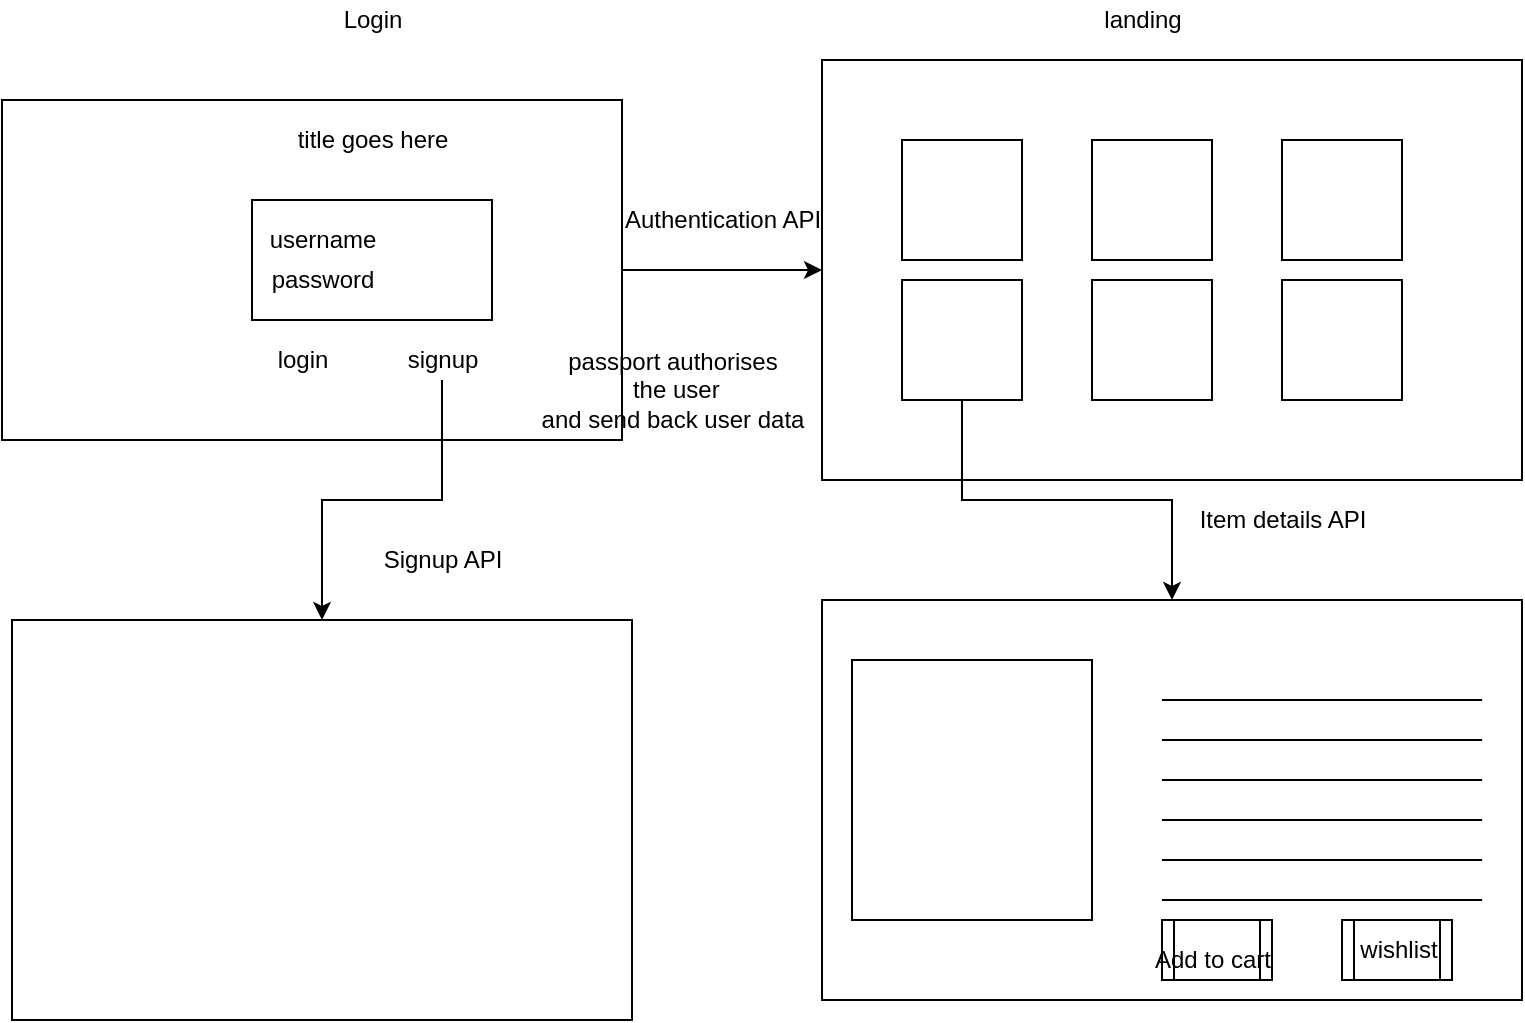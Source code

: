 <mxfile version="15.5.6" type="github">
  <diagram id="kA-MnSKEQPQ8b5lXUVRL" name="Page-1">
    <mxGraphModel dx="1113" dy="638" grid="1" gridSize="10" guides="1" tooltips="1" connect="1" arrows="1" fold="1" page="1" pageScale="1" pageWidth="827" pageHeight="1169" math="0" shadow="0">
      <root>
        <mxCell id="0" />
        <mxCell id="1" parent="0" />
        <mxCell id="e19jDO0Riip2a1KrDLP0-10" value="" style="edgeStyle=orthogonalEdgeStyle;rounded=0;orthogonalLoop=1;jettySize=auto;html=1;" edge="1" parent="1" source="e19jDO0Riip2a1KrDLP0-1" target="e19jDO0Riip2a1KrDLP0-9">
          <mxGeometry relative="1" as="geometry" />
        </mxCell>
        <mxCell id="e19jDO0Riip2a1KrDLP0-1" value="" style="rounded=0;whiteSpace=wrap;html=1;" vertex="1" parent="1">
          <mxGeometry x="20" y="80" width="310" height="170" as="geometry" />
        </mxCell>
        <mxCell id="e19jDO0Riip2a1KrDLP0-2" value="" style="rounded=0;whiteSpace=wrap;html=1;strokeColor=#000000;" vertex="1" parent="1">
          <mxGeometry x="145" y="130" width="120" height="60" as="geometry" />
        </mxCell>
        <mxCell id="e19jDO0Riip2a1KrDLP0-3" value="username" style="text;html=1;resizable=0;autosize=1;align=center;verticalAlign=middle;points=[];fillColor=none;strokeColor=none;rounded=0;" vertex="1" parent="1">
          <mxGeometry x="145" y="140" width="70" height="20" as="geometry" />
        </mxCell>
        <mxCell id="e19jDO0Riip2a1KrDLP0-4" value="passport authorises&lt;br&gt;&amp;nbsp;the user&lt;br&gt;and send back user data" style="text;html=1;resizable=0;autosize=1;align=center;verticalAlign=middle;points=[];fillColor=none;strokeColor=none;rounded=0;" vertex="1" parent="1">
          <mxGeometry x="280" y="200" width="150" height="50" as="geometry" />
        </mxCell>
        <mxCell id="e19jDO0Riip2a1KrDLP0-5" value="title goes here" style="text;html=1;resizable=0;autosize=1;align=center;verticalAlign=middle;points=[];fillColor=none;strokeColor=none;rounded=0;" vertex="1" parent="1">
          <mxGeometry x="160" y="90" width="90" height="20" as="geometry" />
        </mxCell>
        <mxCell id="e19jDO0Riip2a1KrDLP0-6" value="login" style="text;html=1;resizable=0;autosize=1;align=center;verticalAlign=middle;points=[];fillColor=none;strokeColor=none;rounded=0;" vertex="1" parent="1">
          <mxGeometry x="150" y="200" width="40" height="20" as="geometry" />
        </mxCell>
        <mxCell id="e19jDO0Riip2a1KrDLP0-20" value="" style="edgeStyle=orthogonalEdgeStyle;rounded=0;orthogonalLoop=1;jettySize=auto;html=1;" edge="1" parent="1" source="e19jDO0Riip2a1KrDLP0-7" target="e19jDO0Riip2a1KrDLP0-19">
          <mxGeometry relative="1" as="geometry" />
        </mxCell>
        <mxCell id="e19jDO0Riip2a1KrDLP0-7" value="signup" style="text;html=1;resizable=0;autosize=1;align=center;verticalAlign=middle;points=[];fillColor=none;strokeColor=none;rounded=0;" vertex="1" parent="1">
          <mxGeometry x="215" y="200" width="50" height="20" as="geometry" />
        </mxCell>
        <mxCell id="e19jDO0Riip2a1KrDLP0-8" value="password" style="text;html=1;resizable=0;autosize=1;align=center;verticalAlign=middle;points=[];fillColor=none;strokeColor=none;rounded=0;" vertex="1" parent="1">
          <mxGeometry x="145" y="160" width="70" height="20" as="geometry" />
        </mxCell>
        <mxCell id="e19jDO0Riip2a1KrDLP0-9" value="" style="rounded=0;whiteSpace=wrap;html=1;" vertex="1" parent="1">
          <mxGeometry x="430" y="60" width="350" height="210" as="geometry" />
        </mxCell>
        <mxCell id="e19jDO0Riip2a1KrDLP0-11" value="Login" style="text;html=1;resizable=0;autosize=1;align=center;verticalAlign=middle;points=[];fillColor=none;strokeColor=none;rounded=0;" vertex="1" parent="1">
          <mxGeometry x="185" y="30" width="40" height="20" as="geometry" />
        </mxCell>
        <mxCell id="e19jDO0Riip2a1KrDLP0-12" value="landing" style="text;html=1;resizable=0;autosize=1;align=center;verticalAlign=middle;points=[];fillColor=none;strokeColor=none;rounded=0;" vertex="1" parent="1">
          <mxGeometry x="565" y="30" width="50" height="20" as="geometry" />
        </mxCell>
        <mxCell id="e19jDO0Riip2a1KrDLP0-13" value="" style="rounded=0;whiteSpace=wrap;html=1;strokeColor=#000000;" vertex="1" parent="1">
          <mxGeometry x="470" y="100" width="60" height="60" as="geometry" />
        </mxCell>
        <mxCell id="e19jDO0Riip2a1KrDLP0-14" value="" style="rounded=0;whiteSpace=wrap;html=1;strokeColor=#000000;" vertex="1" parent="1">
          <mxGeometry x="565" y="170" width="60" height="60" as="geometry" />
        </mxCell>
        <mxCell id="e19jDO0Riip2a1KrDLP0-25" value="" style="edgeStyle=orthogonalEdgeStyle;rounded=0;orthogonalLoop=1;jettySize=auto;html=1;" edge="1" parent="1" source="e19jDO0Riip2a1KrDLP0-15" target="e19jDO0Riip2a1KrDLP0-24">
          <mxGeometry relative="1" as="geometry" />
        </mxCell>
        <mxCell id="e19jDO0Riip2a1KrDLP0-15" value="" style="rounded=0;whiteSpace=wrap;html=1;strokeColor=#000000;" vertex="1" parent="1">
          <mxGeometry x="470" y="170" width="60" height="60" as="geometry" />
        </mxCell>
        <mxCell id="e19jDO0Riip2a1KrDLP0-16" value="" style="rounded=0;whiteSpace=wrap;html=1;strokeColor=#000000;" vertex="1" parent="1">
          <mxGeometry x="660" y="100" width="60" height="60" as="geometry" />
        </mxCell>
        <mxCell id="e19jDO0Riip2a1KrDLP0-17" value="" style="rounded=0;whiteSpace=wrap;html=1;strokeColor=#000000;" vertex="1" parent="1">
          <mxGeometry x="565" y="100" width="60" height="60" as="geometry" />
        </mxCell>
        <mxCell id="e19jDO0Riip2a1KrDLP0-18" value="" style="rounded=0;whiteSpace=wrap;html=1;strokeColor=#000000;" vertex="1" parent="1">
          <mxGeometry x="660" y="170" width="60" height="60" as="geometry" />
        </mxCell>
        <mxCell id="e19jDO0Riip2a1KrDLP0-19" value="" style="whiteSpace=wrap;html=1;strokeColor=#000000;" vertex="1" parent="1">
          <mxGeometry x="25" y="340" width="310" height="200" as="geometry" />
        </mxCell>
        <mxCell id="e19jDO0Riip2a1KrDLP0-22" value="Authentication API" style="text;html=1;resizable=0;autosize=1;align=center;verticalAlign=middle;points=[];fillColor=none;strokeColor=none;rounded=0;" vertex="1" parent="1">
          <mxGeometry x="325" y="130" width="110" height="20" as="geometry" />
        </mxCell>
        <mxCell id="e19jDO0Riip2a1KrDLP0-23" value="Signup API" style="text;html=1;resizable=0;autosize=1;align=center;verticalAlign=middle;points=[];fillColor=none;strokeColor=none;rounded=0;" vertex="1" parent="1">
          <mxGeometry x="205" y="300" width="70" height="20" as="geometry" />
        </mxCell>
        <mxCell id="e19jDO0Riip2a1KrDLP0-24" value="" style="rounded=0;whiteSpace=wrap;html=1;strokeColor=#000000;" vertex="1" parent="1">
          <mxGeometry x="430" y="330" width="350" height="200" as="geometry" />
        </mxCell>
        <mxCell id="e19jDO0Riip2a1KrDLP0-26" value="Item details API" style="text;html=1;resizable=0;autosize=1;align=center;verticalAlign=middle;points=[];fillColor=none;strokeColor=none;rounded=0;" vertex="1" parent="1">
          <mxGeometry x="610" y="280" width="100" height="20" as="geometry" />
        </mxCell>
        <mxCell id="e19jDO0Riip2a1KrDLP0-27" value="" style="rounded=0;whiteSpace=wrap;html=1;strokeColor=#000000;" vertex="1" parent="1">
          <mxGeometry x="445" y="360" width="120" height="130" as="geometry" />
        </mxCell>
        <mxCell id="e19jDO0Riip2a1KrDLP0-29" value="" style="endArrow=none;html=1;rounded=0;entryX=0.943;entryY=0.25;entryDx=0;entryDy=0;entryPerimeter=0;" edge="1" parent="1" target="e19jDO0Riip2a1KrDLP0-24">
          <mxGeometry width="50" height="50" relative="1" as="geometry">
            <mxPoint x="600" y="380" as="sourcePoint" />
            <mxPoint x="680" y="380" as="targetPoint" />
          </mxGeometry>
        </mxCell>
        <mxCell id="e19jDO0Riip2a1KrDLP0-30" value="" style="endArrow=none;html=1;rounded=0;entryX=0.943;entryY=0.25;entryDx=0;entryDy=0;entryPerimeter=0;" edge="1" parent="1">
          <mxGeometry width="50" height="50" relative="1" as="geometry">
            <mxPoint x="600" y="400" as="sourcePoint" />
            <mxPoint x="760.05" y="400" as="targetPoint" />
          </mxGeometry>
        </mxCell>
        <mxCell id="e19jDO0Riip2a1KrDLP0-31" value="" style="endArrow=none;html=1;rounded=0;entryX=0.943;entryY=0.25;entryDx=0;entryDy=0;entryPerimeter=0;" edge="1" parent="1">
          <mxGeometry width="50" height="50" relative="1" as="geometry">
            <mxPoint x="600" y="420" as="sourcePoint" />
            <mxPoint x="760.05" y="420" as="targetPoint" />
          </mxGeometry>
        </mxCell>
        <mxCell id="e19jDO0Riip2a1KrDLP0-32" value="" style="endArrow=none;html=1;rounded=0;entryX=0.943;entryY=0.25;entryDx=0;entryDy=0;entryPerimeter=0;" edge="1" parent="1">
          <mxGeometry width="50" height="50" relative="1" as="geometry">
            <mxPoint x="600" y="440" as="sourcePoint" />
            <mxPoint x="760.05" y="440" as="targetPoint" />
          </mxGeometry>
        </mxCell>
        <mxCell id="e19jDO0Riip2a1KrDLP0-33" value="" style="endArrow=none;html=1;rounded=0;entryX=0.943;entryY=0.25;entryDx=0;entryDy=0;entryPerimeter=0;" edge="1" parent="1">
          <mxGeometry width="50" height="50" relative="1" as="geometry">
            <mxPoint x="600" y="460" as="sourcePoint" />
            <mxPoint x="760.05" y="460" as="targetPoint" />
          </mxGeometry>
        </mxCell>
        <mxCell id="e19jDO0Riip2a1KrDLP0-34" value="" style="endArrow=none;html=1;rounded=0;entryX=0.943;entryY=0.25;entryDx=0;entryDy=0;entryPerimeter=0;" edge="1" parent="1">
          <mxGeometry width="50" height="50" relative="1" as="geometry">
            <mxPoint x="600" y="480" as="sourcePoint" />
            <mxPoint x="760.05" y="480" as="targetPoint" />
          </mxGeometry>
        </mxCell>
        <mxCell id="e19jDO0Riip2a1KrDLP0-35" value="" style="shape=process;whiteSpace=wrap;html=1;backgroundOutline=1;strokeColor=#000000;" vertex="1" parent="1">
          <mxGeometry x="600" y="490" width="55" height="30" as="geometry" />
        </mxCell>
        <mxCell id="e19jDO0Riip2a1KrDLP0-36" value="" style="shape=process;whiteSpace=wrap;html=1;backgroundOutline=1;strokeColor=#000000;" vertex="1" parent="1">
          <mxGeometry x="690" y="490" width="55" height="30" as="geometry" />
        </mxCell>
        <mxCell id="e19jDO0Riip2a1KrDLP0-37" value="Add to cart" style="text;html=1;resizable=0;autosize=1;align=center;verticalAlign=middle;points=[];fillColor=none;strokeColor=none;rounded=0;" vertex="1" parent="1">
          <mxGeometry x="590" y="500" width="70" height="20" as="geometry" />
        </mxCell>
        <mxCell id="e19jDO0Riip2a1KrDLP0-38" value="wishlist" style="text;html=1;resizable=0;autosize=1;align=center;verticalAlign=middle;points=[];fillColor=none;strokeColor=none;rounded=0;" vertex="1" parent="1">
          <mxGeometry x="692.5" y="495" width="50" height="20" as="geometry" />
        </mxCell>
      </root>
    </mxGraphModel>
  </diagram>
</mxfile>
